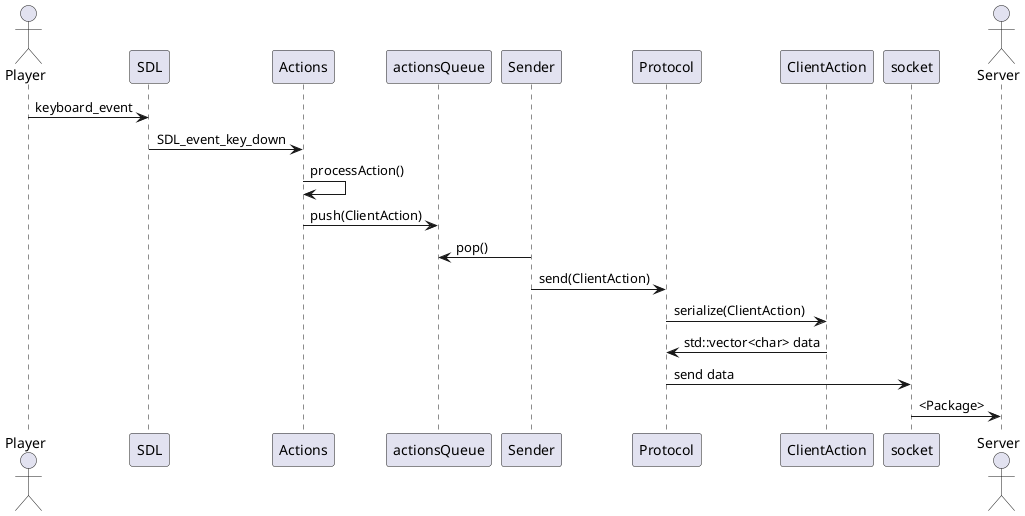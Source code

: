 @startuml "client-draw"

actor Player

Player -> SDL : keyboard_event
SDL-> Actions : SDL_event_key_down
Actions -> Actions : processAction()
Actions -> actionsQueue: push(ClientAction)
Sender -> actionsQueue: pop()
Sender -> Protocol: send(ClientAction)
Protocol -> ClientAction: serialize(ClientAction)
ClientAction -> Protocol: std::vector<char> data
Protocol -> socket: send data

actor Server

socket -> Server: <Package>


@enduml
